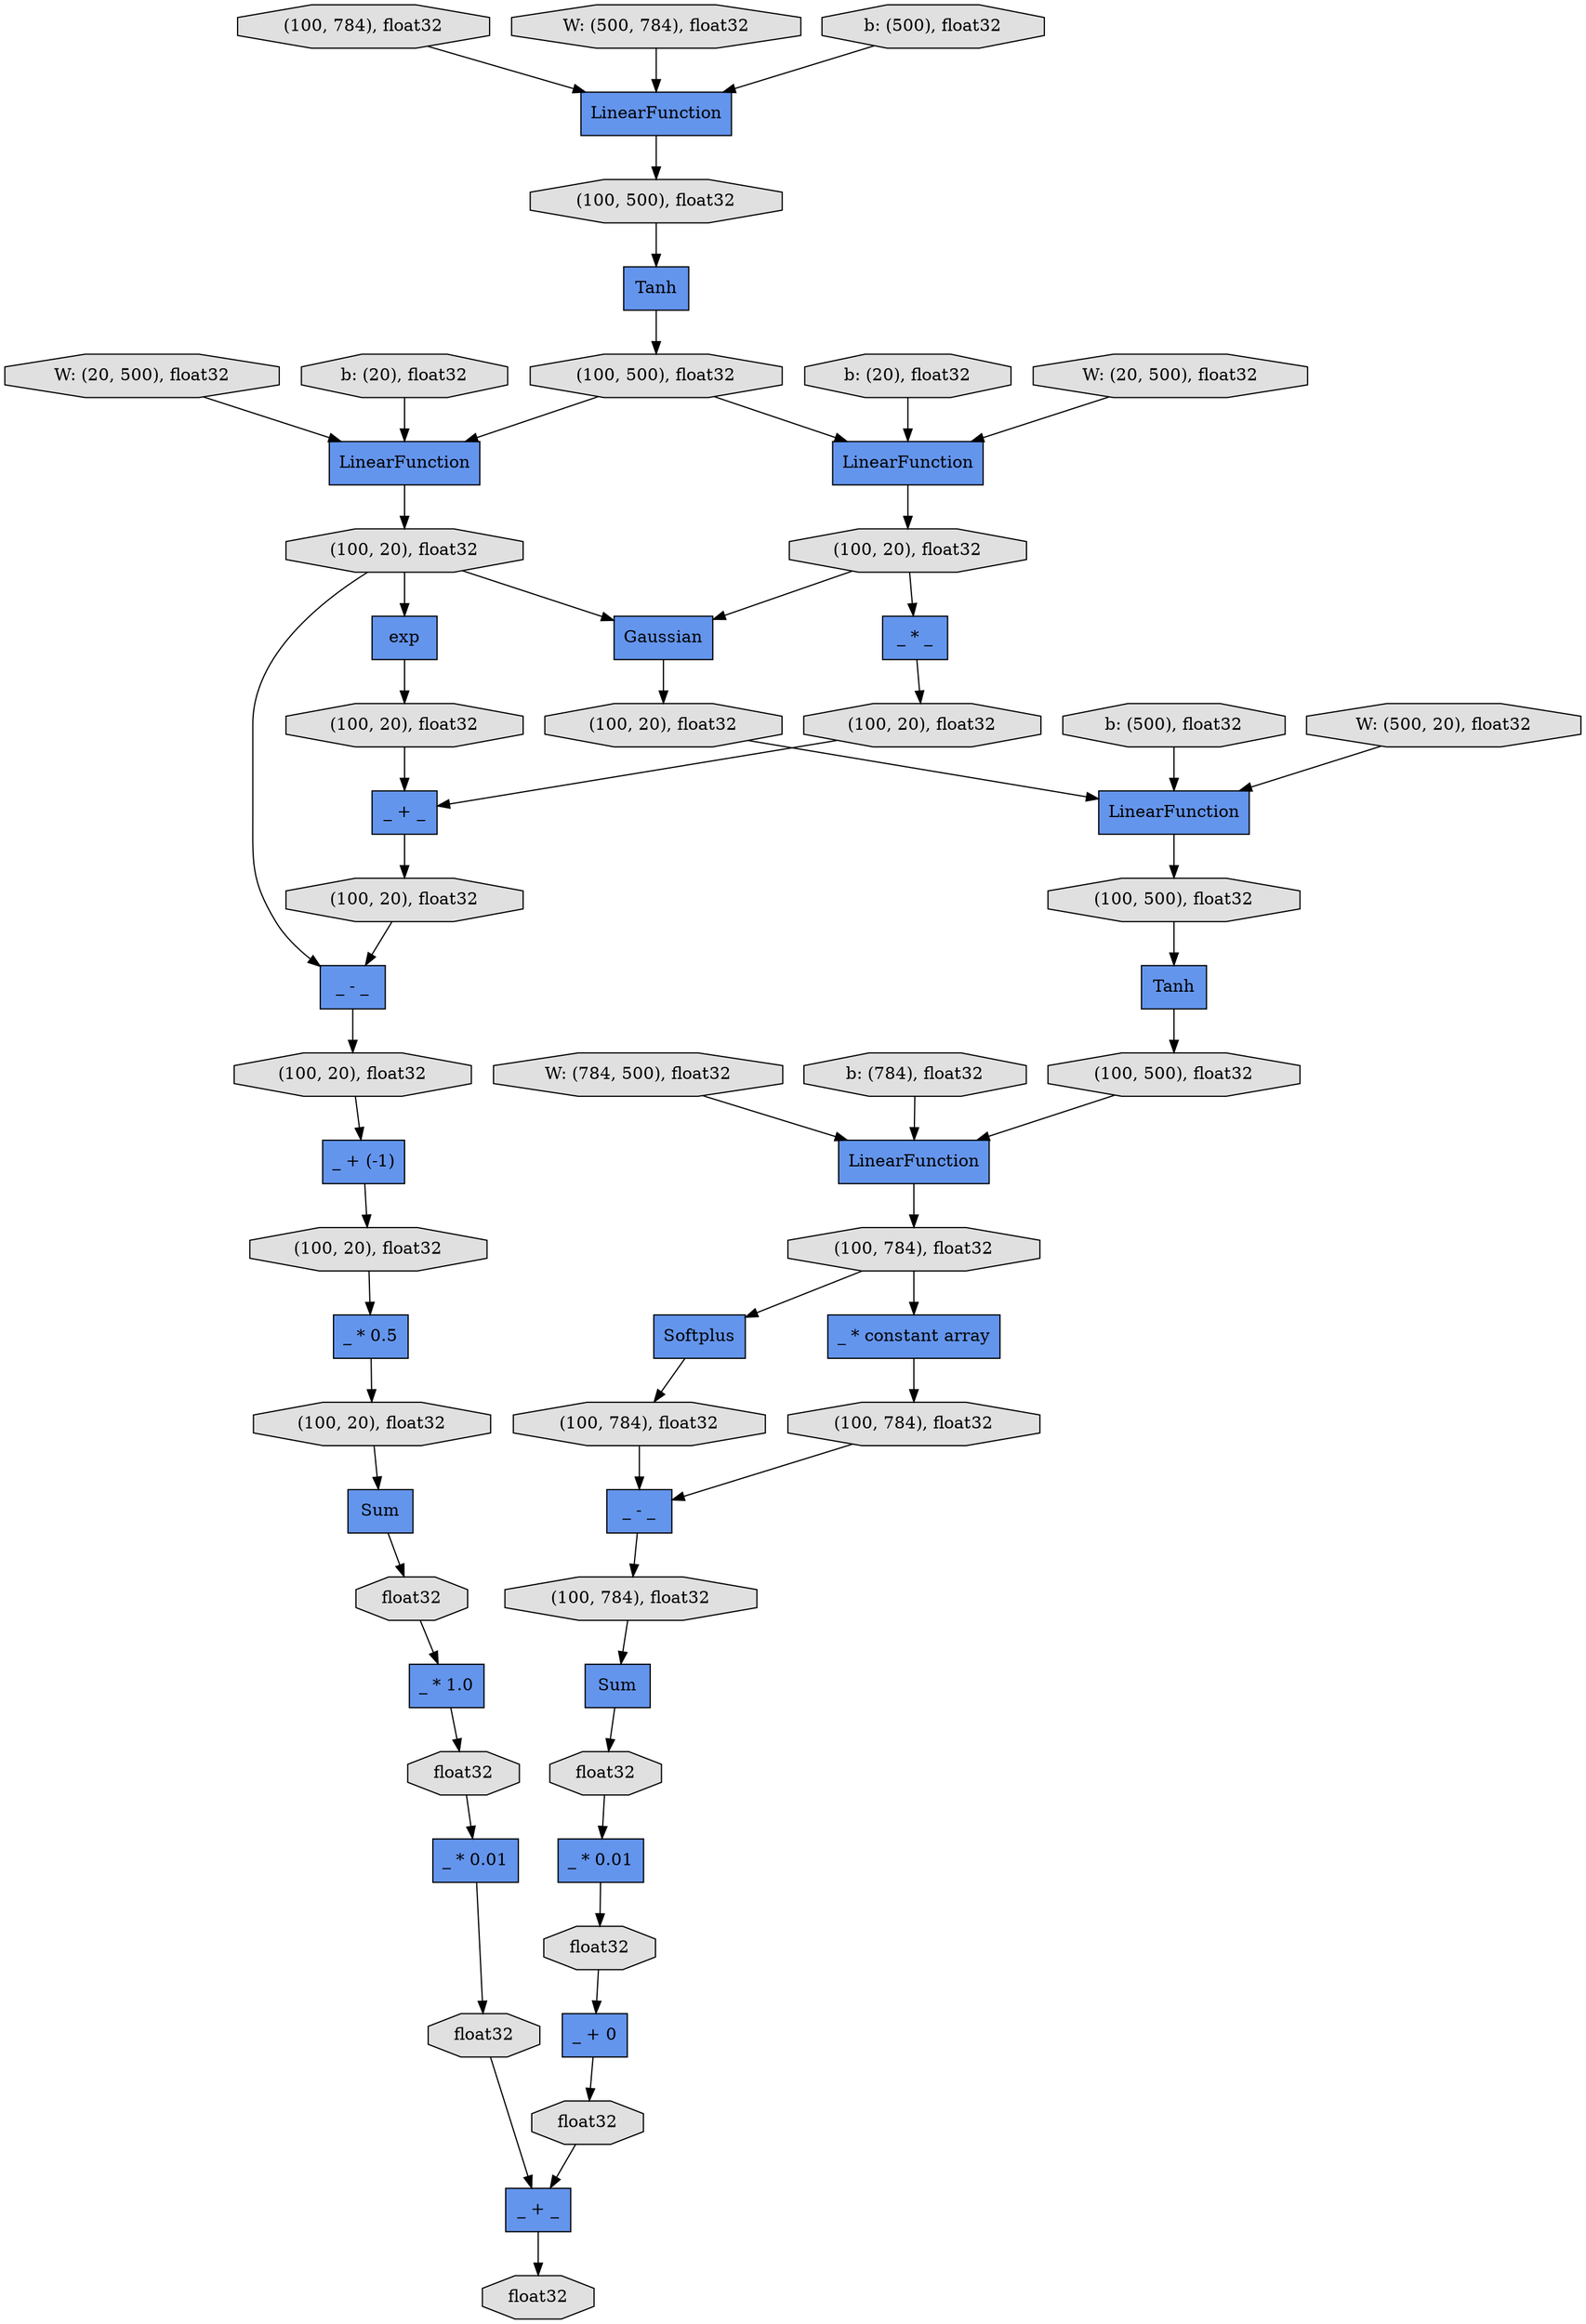 digraph graphname{rankdir=TB;140623298646088 [label="LinearFunction",shape="record",fillcolor="#6495ED",style="filled"];140623298648160 [label="(100, 784), float32",shape="octagon",fillcolor="#E0E0E0",style="filled"];140623298646144 [label="(100, 500), float32",shape="octagon",fillcolor="#E0E0E0",style="filled"];140623298648216 [label="_ * constant array",shape="record",fillcolor="#6495ED",style="filled"];140623298691256 [label="_ * 0.5",shape="record",fillcolor="#6495ED",style="filled"];140623298646200 [label="LinearFunction",shape="record",fillcolor="#6495ED",style="filled"];140623300522168 [label="b: (20), float32",shape="octagon",fillcolor="#E0E0E0",style="filled"];140623300481264 [label="W: (784, 500), float32",shape="octagon",fillcolor="#E0E0E0",style="filled"];140623300524296 [label="(100, 784), float32",shape="octagon",fillcolor="#E0E0E0",style="filled"];140623298691368 [label="(100, 20), float32",shape="octagon",fillcolor="#E0E0E0",style="filled"];140623298646312 [label="Gaussian",shape="record",fillcolor="#6495ED",style="filled"];140623300483392 [label="W: (500, 784), float32",shape="octagon",fillcolor="#E0E0E0",style="filled"];140623298691480 [label="Sum",shape="record",fillcolor="#6495ED",style="filled"];140623298646424 [label="(100, 500), float32",shape="octagon",fillcolor="#E0E0E0",style="filled"];140623298648496 [label="(100, 784), float32",shape="octagon",fillcolor="#E0E0E0",style="filled"];140623298648552 [label="_ - _",shape="record",fillcolor="#6495ED",style="filled"];140623298691592 [label="(100, 20), float32",shape="octagon",fillcolor="#E0E0E0",style="filled"];140623300522504 [label="b: (784), float32",shape="octagon",fillcolor="#E0E0E0",style="filled"];140623298648608 [label="_ + 0",shape="record",fillcolor="#6495ED",style="filled"];140623298691648 [label="_ + _",shape="record",fillcolor="#6495ED",style="filled"];140623298646592 [label="(100, 20), float32",shape="octagon",fillcolor="#E0E0E0",style="filled"];140623298648720 [label="(100, 784), float32",shape="octagon",fillcolor="#E0E0E0",style="filled"];140623298691760 [label="(100, 20), float32",shape="octagon",fillcolor="#E0E0E0",style="filled"];140623298646704 [label="LinearFunction",shape="record",fillcolor="#6495ED",style="filled"];140623298648832 [label="float32",shape="octagon",fillcolor="#E0E0E0",style="filled"];140623298691872 [label="_ * 0.01",shape="record",fillcolor="#6495ED",style="filled"];140623300483896 [label="b: (500), float32",shape="octagon",fillcolor="#E0E0E0",style="filled"];140623298691928 [label="float32",shape="octagon",fillcolor="#E0E0E0",style="filled"];140623298648944 [label="exp",shape="record",fillcolor="#6495ED",style="filled"];140623298646928 [label="(100, 20), float32",shape="octagon",fillcolor="#E0E0E0",style="filled"];140623298692040 [label="float32",shape="octagon",fillcolor="#E0E0E0",style="filled"];140623300481992 [label="b: (500), float32",shape="octagon",fillcolor="#E0E0E0",style="filled"];140623298649056 [label="float32",shape="octagon",fillcolor="#E0E0E0",style="filled"];140623298647096 [label="(100, 20), float32",shape="octagon",fillcolor="#E0E0E0",style="filled"];140623298647152 [label="Tanh",shape="record",fillcolor="#6495ED",style="filled"];140623300484232 [label="W: (20, 500), float32",shape="octagon",fillcolor="#E0E0E0",style="filled"];140623298692264 [label="float32",shape="octagon",fillcolor="#E0E0E0",style="filled"];140623298649280 [label="float32",shape="octagon",fillcolor="#E0E0E0",style="filled"];140623298647320 [label="LinearFunction",shape="record",fillcolor="#6495ED",style="filled"];140623298692432 [label="float32",shape="octagon",fillcolor="#E0E0E0",style="filled"];140623298649448 [label="(100, 20), float32",shape="octagon",fillcolor="#E0E0E0",style="filled"];140623298647432 [label="(100, 500), float32",shape="octagon",fillcolor="#E0E0E0",style="filled"];140623298649560 [label="_ * _",shape="record",fillcolor="#6495ED",style="filled"];140623300484568 [label="b: (20), float32",shape="octagon",fillcolor="#E0E0E0",style="filled"];140623298647600 [label="Softplus",shape="record",fillcolor="#6495ED",style="filled"];140623298649672 [label="_ + _",shape="record",fillcolor="#6495ED",style="filled"];140623300482664 [label="W: (500, 20), float32",shape="octagon",fillcolor="#E0E0E0",style="filled"];140623298649728 [label="_ * 1.0",shape="record",fillcolor="#6495ED",style="filled"];140623298647712 [label="(100, 500), float32",shape="octagon",fillcolor="#E0E0E0",style="filled"];140623298649784 [label="(100, 20), float32",shape="octagon",fillcolor="#E0E0E0",style="filled"];140623298649840 [label="_ - _",shape="record",fillcolor="#6495ED",style="filled"];140623298647824 [label="_ * 0.01",shape="record",fillcolor="#6495ED",style="filled"];140623300484904 [label="W: (20, 500), float32",shape="octagon",fillcolor="#E0E0E0",style="filled"];140623300526032 [label="Tanh",shape="record",fillcolor="#6495ED",style="filled"];140623298647880 [label="(100, 784), float32",shape="octagon",fillcolor="#E0E0E0",style="filled"];140623300525864 [label="LinearFunction",shape="record",fillcolor="#6495ED",style="filled"];140623298649952 [label="_ + (-1)",shape="record",fillcolor="#6495ED",style="filled"];140623298650064 [label="(100, 20), float32",shape="octagon",fillcolor="#E0E0E0",style="filled"];140623298648048 [label="Sum",shape="record",fillcolor="#6495ED",style="filled"];140623300522168 -> 140623298646200;140623298647880 -> 140623298647600;140623298648552 -> 140623298648720;140623298646088 -> 140623298646592;140623300522504 -> 140623298647320;140623298647880 -> 140623298648216;140623298646144 -> 140623300526032;140623298647600 -> 140623298648160;140623298648720 -> 140623298648048;140623298649840 -> 140623298691368;140623298647152 -> 140623298647712;140623300483392 -> 140623300525864;140623298691760 -> 140623298691480;140623298650064 -> 140623298649840;140623298649952 -> 140623298691592;140623298646200 -> 140623298646928;140623300481264 -> 140623298647320;140623298648832 -> 140623298647824;140623298649672 -> 140623298650064;140623298691368 -> 140623298649952;140623298646312 -> 140623298647096;140623298692264 -> 140623298691648;140623298691256 -> 140623298691760;140623298647712 -> 140623298647320;140623300481992 -> 140623298646704;140623298646592 -> 140623298646312;140623298646424 -> 140623298646088;140623298649056 -> 140623298648608;140623298647096 -> 140623298646704;140623298649560 -> 140623298649784;140623298646928 -> 140623298649840;140623298691480 -> 140623298691928;140623300526032 -> 140623298646424;140623298691872 -> 140623298692264;140623298646592 -> 140623298649560;140623298692040 -> 140623298691872;140623300484232 -> 140623298646088;140623298646424 -> 140623298646200;140623298649784 -> 140623298649672;140623300482664 -> 140623298646704;140623298648160 -> 140623298648552;140623298691592 -> 140623298691256;140623298649280 -> 140623298691648;140623298649728 -> 140623298692040;140623298691648 -> 140623298692432;140623300484568 -> 140623298646088;140623300484904 -> 140623298646200;140623300524296 -> 140623300525864;140623298646928 -> 140623298648944;140623300483896 -> 140623300525864;140623298648216 -> 140623298648496;140623298647432 -> 140623298647152;140623298646928 -> 140623298646312;140623298648944 -> 140623298649448;140623298647824 -> 140623298649056;140623298648048 -> 140623298648832;140623298691928 -> 140623298649728;140623298647320 -> 140623298647880;140623298649448 -> 140623298649672;140623298648608 -> 140623298649280;140623298648496 -> 140623298648552;140623298646704 -> 140623298647432;140623300525864 -> 140623298646144;}